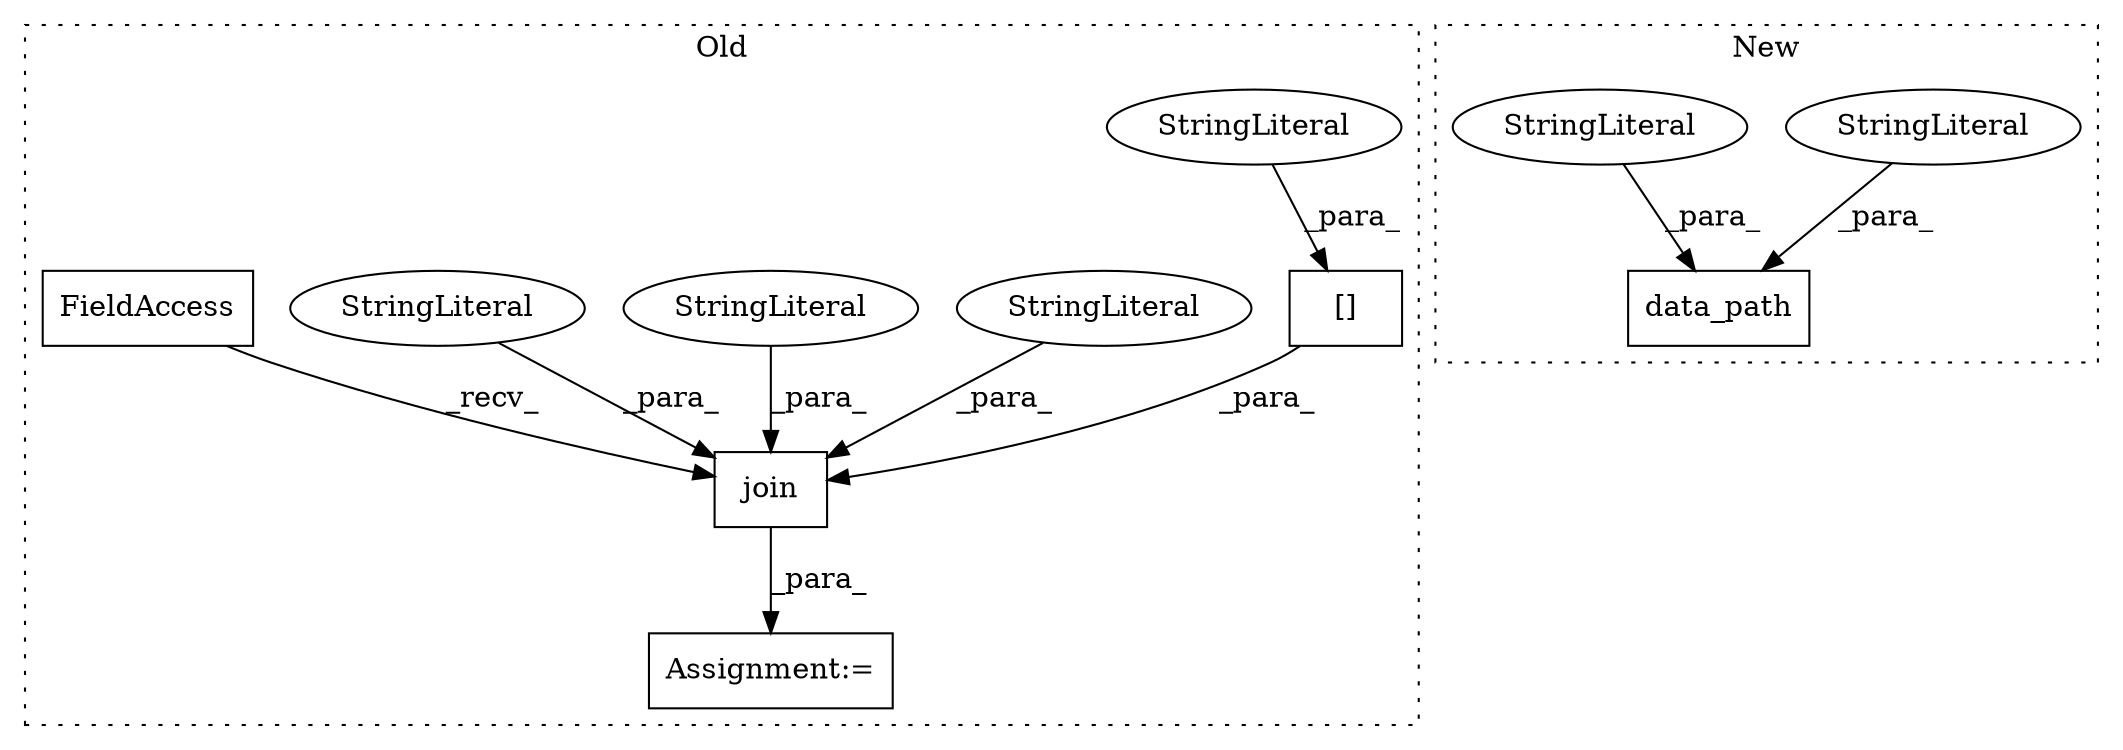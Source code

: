 digraph G {
subgraph cluster0 {
1 [label="[]" a="2" s="761,777" l="9,1" shape="box"];
4 [label="StringLiteral" a="45" s="770" l="7" shape="ellipse"];
5 [label="join" a="32" s="756,805" l="5,1" shape="box"];
6 [label="StringLiteral" a="45" s="779" l="6" shape="ellipse"];
7 [label="StringLiteral" a="45" s="786" l="6" shape="ellipse"];
8 [label="StringLiteral" a="45" s="793" l="12" shape="ellipse"];
10 [label="FieldAccess" a="22" s="748" l="7" shape="box"];
11 [label="Assignment:=" a="7" s="747" l="1" shape="box"];
label = "Old";
style="dotted";
}
subgraph cluster1 {
2 [label="data_path" a="32" s="739,772" l="10,1" shape="box"];
3 [label="StringLiteral" a="45" s="749" l="9" shape="ellipse"];
9 [label="StringLiteral" a="45" s="759" l="13" shape="ellipse"];
label = "New";
style="dotted";
}
1 -> 5 [label="_para_"];
3 -> 2 [label="_para_"];
4 -> 1 [label="_para_"];
5 -> 11 [label="_para_"];
6 -> 5 [label="_para_"];
7 -> 5 [label="_para_"];
8 -> 5 [label="_para_"];
9 -> 2 [label="_para_"];
10 -> 5 [label="_recv_"];
}